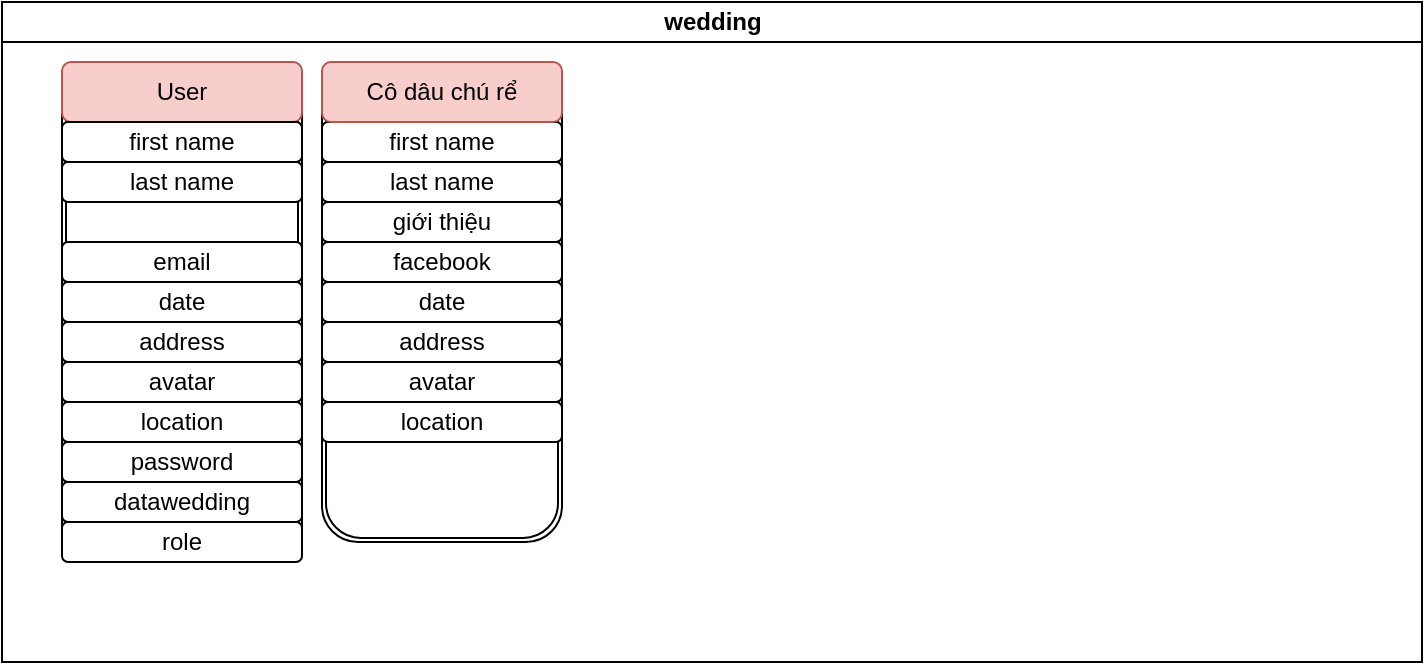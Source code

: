 <mxfile version="17.4.2" type="github">
  <diagram id="prtHgNgQTEPvFCAcTncT" name="Page-1">
    <mxGraphModel dx="693" dy="342" grid="1" gridSize="10" guides="1" tooltips="1" connect="1" arrows="1" fold="1" page="1" pageScale="1" pageWidth="827" pageHeight="1169" math="0" shadow="0">
      <root>
        <mxCell id="0" />
        <mxCell id="1" parent="0" />
        <mxCell id="dNxyNK7c78bLwvsdeMH5-11" value="wedding" style="swimlane;html=1;startSize=20;horizontal=1;containerType=tree;glass=0;" parent="1" vertex="1">
          <mxGeometry x="40" y="80" width="710" height="330" as="geometry" />
        </mxCell>
        <mxCell id="gjVOQ9lfMQcdpirPAf6n-1" value="" style="shape=ext;double=1;rounded=1;whiteSpace=wrap;html=1;" vertex="1" parent="dNxyNK7c78bLwvsdeMH5-11">
          <mxGeometry x="30" y="30" width="120" height="250" as="geometry" />
        </mxCell>
        <mxCell id="gjVOQ9lfMQcdpirPAf6n-3" value="User" style="rounded=1;whiteSpace=wrap;html=1;fillColor=#f8cecc;strokeColor=#b85450;" vertex="1" parent="dNxyNK7c78bLwvsdeMH5-11">
          <mxGeometry x="30" y="30" width="120" height="30" as="geometry" />
        </mxCell>
        <mxCell id="gjVOQ9lfMQcdpirPAf6n-4" value="first name" style="rounded=1;whiteSpace=wrap;html=1;" vertex="1" parent="dNxyNK7c78bLwvsdeMH5-11">
          <mxGeometry x="30" y="60" width="120" height="20" as="geometry" />
        </mxCell>
        <mxCell id="gjVOQ9lfMQcdpirPAf6n-5" value="last name" style="rounded=1;whiteSpace=wrap;html=1;" vertex="1" parent="dNxyNK7c78bLwvsdeMH5-11">
          <mxGeometry x="30" y="80" width="120" height="20" as="geometry" />
        </mxCell>
        <mxCell id="gjVOQ9lfMQcdpirPAf6n-7" value="&amp;nbsp;email&lt;span style=&quot;white-space: pre&quot;&gt;	&lt;/span&gt;" style="rounded=1;whiteSpace=wrap;html=1;" vertex="1" parent="dNxyNK7c78bLwvsdeMH5-11">
          <mxGeometry x="30" y="120" width="120" height="20" as="geometry" />
        </mxCell>
        <mxCell id="gjVOQ9lfMQcdpirPAf6n-8" value="date" style="rounded=1;whiteSpace=wrap;html=1;" vertex="1" parent="dNxyNK7c78bLwvsdeMH5-11">
          <mxGeometry x="30" y="140" width="120" height="20" as="geometry" />
        </mxCell>
        <mxCell id="gjVOQ9lfMQcdpirPAf6n-9" value="address" style="rounded=1;whiteSpace=wrap;html=1;" vertex="1" parent="dNxyNK7c78bLwvsdeMH5-11">
          <mxGeometry x="30" y="160" width="120" height="20" as="geometry" />
        </mxCell>
        <mxCell id="gjVOQ9lfMQcdpirPAf6n-10" value="avatar" style="rounded=1;whiteSpace=wrap;html=1;" vertex="1" parent="dNxyNK7c78bLwvsdeMH5-11">
          <mxGeometry x="30" y="180" width="120" height="20" as="geometry" />
        </mxCell>
        <mxCell id="gjVOQ9lfMQcdpirPAf6n-11" value="location" style="rounded=1;whiteSpace=wrap;html=1;" vertex="1" parent="dNxyNK7c78bLwvsdeMH5-11">
          <mxGeometry x="30" y="200" width="120" height="20" as="geometry" />
        </mxCell>
        <mxCell id="gjVOQ9lfMQcdpirPAf6n-12" value="" style="shape=ext;double=1;rounded=1;whiteSpace=wrap;html=1;" vertex="1" parent="dNxyNK7c78bLwvsdeMH5-11">
          <mxGeometry x="160" y="30" width="120" height="240" as="geometry" />
        </mxCell>
        <mxCell id="gjVOQ9lfMQcdpirPAf6n-13" value="first name" style="rounded=1;whiteSpace=wrap;html=1;" vertex="1" parent="dNxyNK7c78bLwvsdeMH5-11">
          <mxGeometry x="160" y="60" width="120" height="20" as="geometry" />
        </mxCell>
        <mxCell id="gjVOQ9lfMQcdpirPAf6n-14" value="last name" style="rounded=1;whiteSpace=wrap;html=1;" vertex="1" parent="dNxyNK7c78bLwvsdeMH5-11">
          <mxGeometry x="160" y="80" width="120" height="20" as="geometry" />
        </mxCell>
        <mxCell id="gjVOQ9lfMQcdpirPAf6n-15" value="giới thiệu" style="rounded=1;whiteSpace=wrap;html=1;" vertex="1" parent="dNxyNK7c78bLwvsdeMH5-11">
          <mxGeometry x="160" y="100" width="120" height="20" as="geometry" />
        </mxCell>
        <mxCell id="gjVOQ9lfMQcdpirPAf6n-16" value="facebook" style="rounded=1;whiteSpace=wrap;html=1;" vertex="1" parent="dNxyNK7c78bLwvsdeMH5-11">
          <mxGeometry x="160" y="120" width="120" height="20" as="geometry" />
        </mxCell>
        <mxCell id="gjVOQ9lfMQcdpirPAf6n-17" value="date" style="rounded=1;whiteSpace=wrap;html=1;" vertex="1" parent="dNxyNK7c78bLwvsdeMH5-11">
          <mxGeometry x="160" y="140" width="120" height="20" as="geometry" />
        </mxCell>
        <mxCell id="gjVOQ9lfMQcdpirPAf6n-18" value="address" style="rounded=1;whiteSpace=wrap;html=1;" vertex="1" parent="dNxyNK7c78bLwvsdeMH5-11">
          <mxGeometry x="160" y="160" width="120" height="20" as="geometry" />
        </mxCell>
        <mxCell id="gjVOQ9lfMQcdpirPAf6n-19" value="avatar" style="rounded=1;whiteSpace=wrap;html=1;" vertex="1" parent="dNxyNK7c78bLwvsdeMH5-11">
          <mxGeometry x="160" y="180" width="120" height="20" as="geometry" />
        </mxCell>
        <mxCell id="gjVOQ9lfMQcdpirPAf6n-20" value="location" style="rounded=1;whiteSpace=wrap;html=1;" vertex="1" parent="dNxyNK7c78bLwvsdeMH5-11">
          <mxGeometry x="160" y="200" width="120" height="20" as="geometry" />
        </mxCell>
        <mxCell id="gjVOQ9lfMQcdpirPAf6n-23" value="password" style="rounded=1;whiteSpace=wrap;html=1;" vertex="1" parent="dNxyNK7c78bLwvsdeMH5-11">
          <mxGeometry x="30" y="220" width="120" height="20" as="geometry" />
        </mxCell>
        <mxCell id="gjVOQ9lfMQcdpirPAf6n-24" value="datawedding" style="rounded=1;whiteSpace=wrap;html=1;" vertex="1" parent="dNxyNK7c78bLwvsdeMH5-11">
          <mxGeometry x="30" y="240" width="120" height="20" as="geometry" />
        </mxCell>
        <mxCell id="gjVOQ9lfMQcdpirPAf6n-25" value="role" style="rounded=1;whiteSpace=wrap;html=1;" vertex="1" parent="dNxyNK7c78bLwvsdeMH5-11">
          <mxGeometry x="30" y="260" width="120" height="20" as="geometry" />
        </mxCell>
        <mxCell id="gjVOQ9lfMQcdpirPAf6n-26" value="Cô dâu chú rể" style="rounded=1;whiteSpace=wrap;html=1;fillColor=#f8cecc;strokeColor=#b85450;" vertex="1" parent="dNxyNK7c78bLwvsdeMH5-11">
          <mxGeometry x="160" y="30" width="120" height="30" as="geometry" />
        </mxCell>
      </root>
    </mxGraphModel>
  </diagram>
</mxfile>
